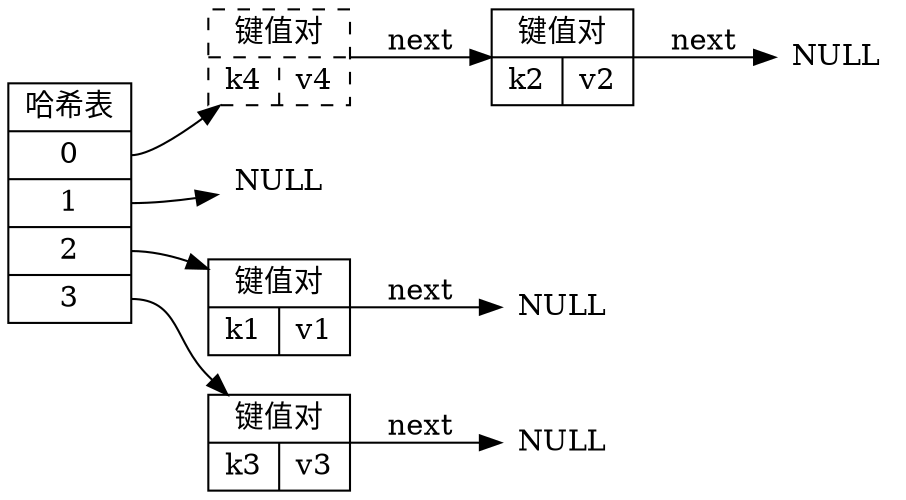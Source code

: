 digraph {

    rankdir = LR;

    //

    node [shape = record];

    table [label = " <head> 哈希表 | <0> 0 | <1> 1 | <2> 2 | <3> 3 "];

    kv1 [label = "<head> 键值对 | { k1 | v1 } "];
    kv2 [label = "<head> 键值对 | { k2 | v2 } "];
    kv3 [label = "<head> 键值对 | { k3 | v3 } "];
    kv4 [label = "<head> 键值对 | { k4 | v4 } ", style = dashed];

    //

    node [shape = plaintext, label = "NULL"];

    null0;
    null1;
    null2;
    null3;

    //
    
    table:0 -> kv4;
    kv4 -> kv2 [label = "next"];
    kv2 -> null0 [label = "next"];

    table:1 -> null1;

    table:2 -> kv1;
    kv1 -> null2 [label = "next"];
    table:3 -> kv3;
    kv3 -> null3 [label = "next"];

}
